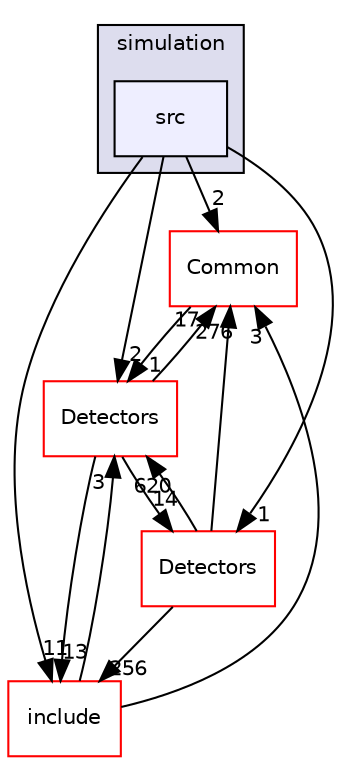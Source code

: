 digraph "/home/travis/build/AliceO2Group/AliceO2/DataFormats/simulation/src" {
  bgcolor=transparent;
  compound=true
  node [ fontsize="10", fontname="Helvetica"];
  edge [ labelfontsize="10", labelfontname="Helvetica"];
  subgraph clusterdir_047746f9f311f49446db9474b7431d0d {
    graph [ bgcolor="#ddddee", pencolor="black", label="simulation" fontname="Helvetica", fontsize="10", URL="dir_047746f9f311f49446db9474b7431d0d.html"]
  dir_38abbb9c71f32f91a25826cfc3ede3a8 [shape=box, label="src", style="filled", fillcolor="#eeeeff", pencolor="black", URL="dir_38abbb9c71f32f91a25826cfc3ede3a8.html"];
  }
  dir_4ab6b4cc6a7edbff49100e9123df213f [shape=box label="Common" color="red" URL="dir_4ab6b4cc6a7edbff49100e9123df213f.html"];
  dir_2801adc79bf3c286b1b479858d2cade4 [shape=box label="Detectors" color="red" URL="dir_2801adc79bf3c286b1b479858d2cade4.html"];
  dir_051dca18e802f8e9474f2e30d29c04e0 [shape=box label="Detectors" color="red" URL="dir_051dca18e802f8e9474f2e30d29c04e0.html"];
  dir_e977c6a9672cee72083a88d55f0ce0c6 [shape=box label="include" color="red" URL="dir_e977c6a9672cee72083a88d55f0ce0c6.html"];
  dir_38abbb9c71f32f91a25826cfc3ede3a8->dir_4ab6b4cc6a7edbff49100e9123df213f [headlabel="2", labeldistance=1.5 headhref="dir_000268_000028.html"];
  dir_38abbb9c71f32f91a25826cfc3ede3a8->dir_2801adc79bf3c286b1b479858d2cade4 [headlabel="2", labeldistance=1.5 headhref="dir_000268_000087.html"];
  dir_38abbb9c71f32f91a25826cfc3ede3a8->dir_051dca18e802f8e9474f2e30d29c04e0 [headlabel="1", labeldistance=1.5 headhref="dir_000268_000040.html"];
  dir_38abbb9c71f32f91a25826cfc3ede3a8->dir_e977c6a9672cee72083a88d55f0ce0c6 [headlabel="11", labeldistance=1.5 headhref="dir_000268_000247.html"];
  dir_4ab6b4cc6a7edbff49100e9123df213f->dir_2801adc79bf3c286b1b479858d2cade4 [headlabel="1", labeldistance=1.5 headhref="dir_000028_000087.html"];
  dir_2801adc79bf3c286b1b479858d2cade4->dir_4ab6b4cc6a7edbff49100e9123df213f [headlabel="17", labeldistance=1.5 headhref="dir_000087_000028.html"];
  dir_2801adc79bf3c286b1b479858d2cade4->dir_051dca18e802f8e9474f2e30d29c04e0 [headlabel="14", labeldistance=1.5 headhref="dir_000087_000040.html"];
  dir_2801adc79bf3c286b1b479858d2cade4->dir_e977c6a9672cee72083a88d55f0ce0c6 [headlabel="13", labeldistance=1.5 headhref="dir_000087_000247.html"];
  dir_051dca18e802f8e9474f2e30d29c04e0->dir_4ab6b4cc6a7edbff49100e9123df213f [headlabel="276", labeldistance=1.5 headhref="dir_000040_000028.html"];
  dir_051dca18e802f8e9474f2e30d29c04e0->dir_2801adc79bf3c286b1b479858d2cade4 [headlabel="620", labeldistance=1.5 headhref="dir_000040_000087.html"];
  dir_051dca18e802f8e9474f2e30d29c04e0->dir_e977c6a9672cee72083a88d55f0ce0c6 [headlabel="256", labeldistance=1.5 headhref="dir_000040_000247.html"];
  dir_e977c6a9672cee72083a88d55f0ce0c6->dir_4ab6b4cc6a7edbff49100e9123df213f [headlabel="3", labeldistance=1.5 headhref="dir_000247_000028.html"];
  dir_e977c6a9672cee72083a88d55f0ce0c6->dir_2801adc79bf3c286b1b479858d2cade4 [headlabel="3", labeldistance=1.5 headhref="dir_000247_000087.html"];
}
